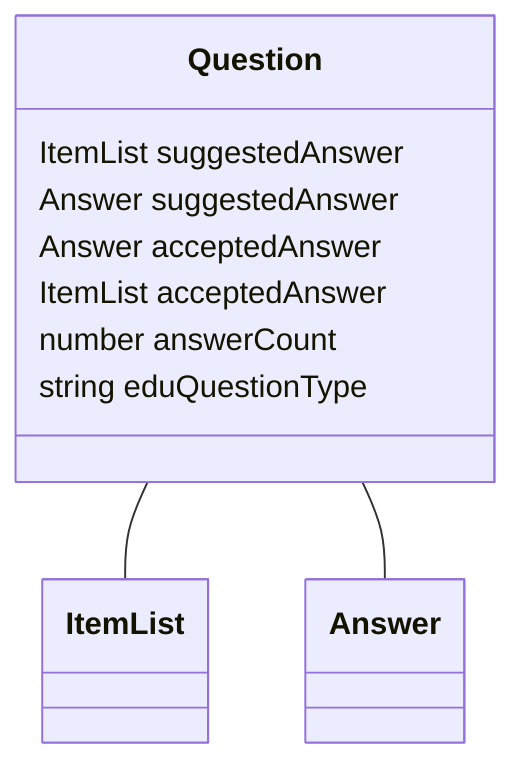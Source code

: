 classDiagram
  Question -- ItemList
  Question -- Answer


class Question {

  ItemList suggestedAnswer
  Answer suggestedAnswer
  Answer acceptedAnswer
  ItemList acceptedAnswer
  number answerCount
  string eduQuestionType

 }